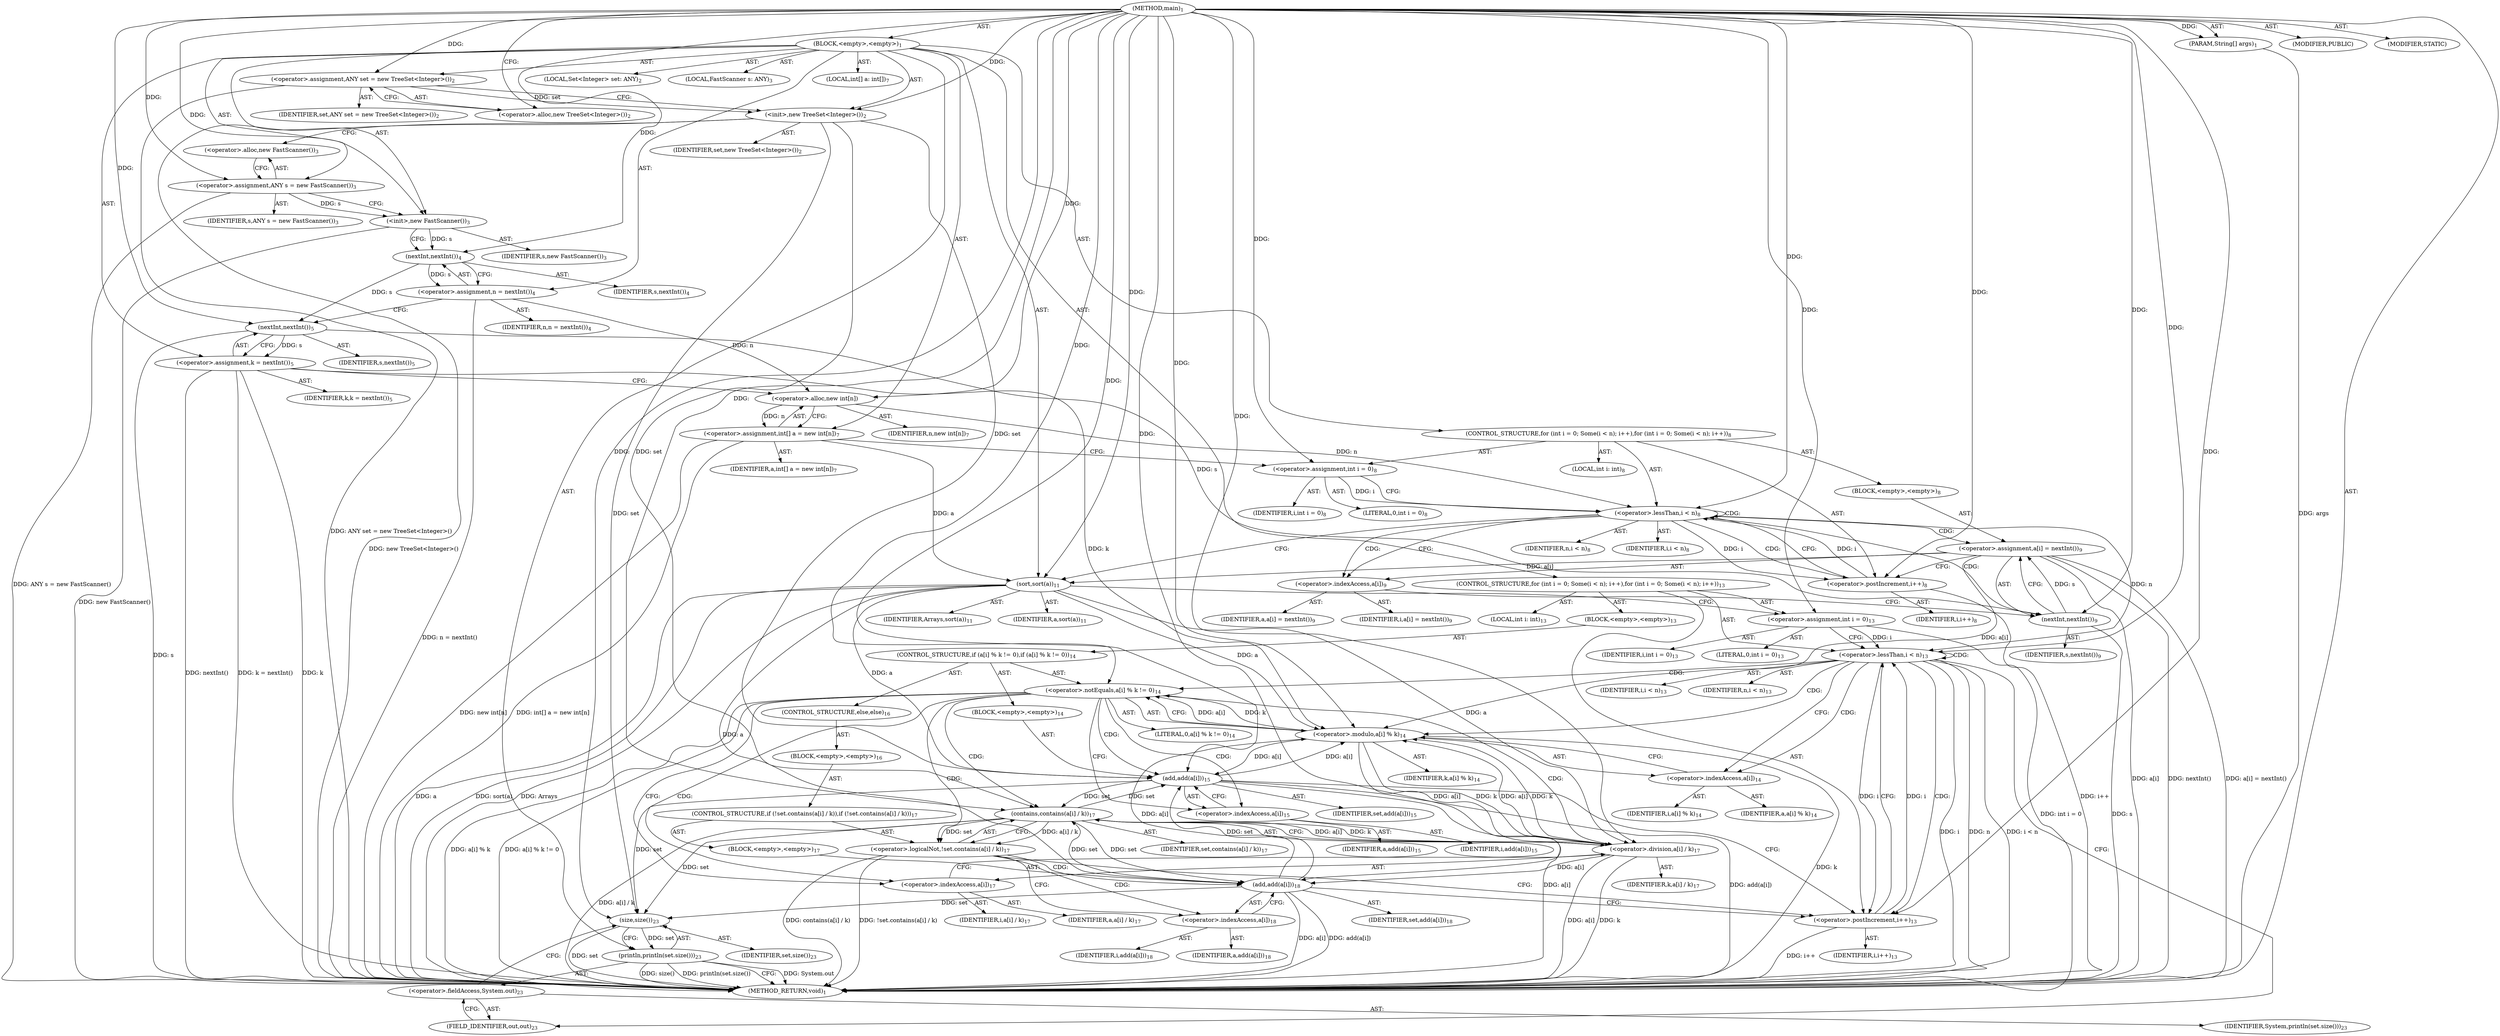 digraph "main" {  
"21" [label = <(METHOD,main)<SUB>1</SUB>> ]
"22" [label = <(PARAM,String[] args)<SUB>1</SUB>> ]
"23" [label = <(BLOCK,&lt;empty&gt;,&lt;empty&gt;)<SUB>1</SUB>> ]
"4" [label = <(LOCAL,Set&lt;Integer&gt; set: ANY)<SUB>2</SUB>> ]
"24" [label = <(&lt;operator&gt;.assignment,ANY set = new TreeSet&lt;Integer&gt;())<SUB>2</SUB>> ]
"25" [label = <(IDENTIFIER,set,ANY set = new TreeSet&lt;Integer&gt;())<SUB>2</SUB>> ]
"26" [label = <(&lt;operator&gt;.alloc,new TreeSet&lt;Integer&gt;())<SUB>2</SUB>> ]
"27" [label = <(&lt;init&gt;,new TreeSet&lt;Integer&gt;())<SUB>2</SUB>> ]
"3" [label = <(IDENTIFIER,set,new TreeSet&lt;Integer&gt;())<SUB>2</SUB>> ]
"6" [label = <(LOCAL,FastScanner s: ANY)<SUB>3</SUB>> ]
"28" [label = <(&lt;operator&gt;.assignment,ANY s = new FastScanner())<SUB>3</SUB>> ]
"29" [label = <(IDENTIFIER,s,ANY s = new FastScanner())<SUB>3</SUB>> ]
"30" [label = <(&lt;operator&gt;.alloc,new FastScanner())<SUB>3</SUB>> ]
"31" [label = <(&lt;init&gt;,new FastScanner())<SUB>3</SUB>> ]
"5" [label = <(IDENTIFIER,s,new FastScanner())<SUB>3</SUB>> ]
"32" [label = <(&lt;operator&gt;.assignment,n = nextInt())<SUB>4</SUB>> ]
"33" [label = <(IDENTIFIER,n,n = nextInt())<SUB>4</SUB>> ]
"34" [label = <(nextInt,nextInt())<SUB>4</SUB>> ]
"35" [label = <(IDENTIFIER,s,nextInt())<SUB>4</SUB>> ]
"36" [label = <(&lt;operator&gt;.assignment,k = nextInt())<SUB>5</SUB>> ]
"37" [label = <(IDENTIFIER,k,k = nextInt())<SUB>5</SUB>> ]
"38" [label = <(nextInt,nextInt())<SUB>5</SUB>> ]
"39" [label = <(IDENTIFIER,s,nextInt())<SUB>5</SUB>> ]
"40" [label = <(LOCAL,int[] a: int[])<SUB>7</SUB>> ]
"41" [label = <(&lt;operator&gt;.assignment,int[] a = new int[n])<SUB>7</SUB>> ]
"42" [label = <(IDENTIFIER,a,int[] a = new int[n])<SUB>7</SUB>> ]
"43" [label = <(&lt;operator&gt;.alloc,new int[n])> ]
"44" [label = <(IDENTIFIER,n,new int[n])<SUB>7</SUB>> ]
"45" [label = <(CONTROL_STRUCTURE,for (int i = 0; Some(i &lt; n); i++),for (int i = 0; Some(i &lt; n); i++))<SUB>8</SUB>> ]
"46" [label = <(LOCAL,int i: int)<SUB>8</SUB>> ]
"47" [label = <(&lt;operator&gt;.assignment,int i = 0)<SUB>8</SUB>> ]
"48" [label = <(IDENTIFIER,i,int i = 0)<SUB>8</SUB>> ]
"49" [label = <(LITERAL,0,int i = 0)<SUB>8</SUB>> ]
"50" [label = <(&lt;operator&gt;.lessThan,i &lt; n)<SUB>8</SUB>> ]
"51" [label = <(IDENTIFIER,i,i &lt; n)<SUB>8</SUB>> ]
"52" [label = <(IDENTIFIER,n,i &lt; n)<SUB>8</SUB>> ]
"53" [label = <(&lt;operator&gt;.postIncrement,i++)<SUB>8</SUB>> ]
"54" [label = <(IDENTIFIER,i,i++)<SUB>8</SUB>> ]
"55" [label = <(BLOCK,&lt;empty&gt;,&lt;empty&gt;)<SUB>8</SUB>> ]
"56" [label = <(&lt;operator&gt;.assignment,a[i] = nextInt())<SUB>9</SUB>> ]
"57" [label = <(&lt;operator&gt;.indexAccess,a[i])<SUB>9</SUB>> ]
"58" [label = <(IDENTIFIER,a,a[i] = nextInt())<SUB>9</SUB>> ]
"59" [label = <(IDENTIFIER,i,a[i] = nextInt())<SUB>9</SUB>> ]
"60" [label = <(nextInt,nextInt())<SUB>9</SUB>> ]
"61" [label = <(IDENTIFIER,s,nextInt())<SUB>9</SUB>> ]
"62" [label = <(sort,sort(a))<SUB>11</SUB>> ]
"63" [label = <(IDENTIFIER,Arrays,sort(a))<SUB>11</SUB>> ]
"64" [label = <(IDENTIFIER,a,sort(a))<SUB>11</SUB>> ]
"65" [label = <(CONTROL_STRUCTURE,for (int i = 0; Some(i &lt; n); i++),for (int i = 0; Some(i &lt; n); i++))<SUB>13</SUB>> ]
"66" [label = <(LOCAL,int i: int)<SUB>13</SUB>> ]
"67" [label = <(&lt;operator&gt;.assignment,int i = 0)<SUB>13</SUB>> ]
"68" [label = <(IDENTIFIER,i,int i = 0)<SUB>13</SUB>> ]
"69" [label = <(LITERAL,0,int i = 0)<SUB>13</SUB>> ]
"70" [label = <(&lt;operator&gt;.lessThan,i &lt; n)<SUB>13</SUB>> ]
"71" [label = <(IDENTIFIER,i,i &lt; n)<SUB>13</SUB>> ]
"72" [label = <(IDENTIFIER,n,i &lt; n)<SUB>13</SUB>> ]
"73" [label = <(&lt;operator&gt;.postIncrement,i++)<SUB>13</SUB>> ]
"74" [label = <(IDENTIFIER,i,i++)<SUB>13</SUB>> ]
"75" [label = <(BLOCK,&lt;empty&gt;,&lt;empty&gt;)<SUB>13</SUB>> ]
"76" [label = <(CONTROL_STRUCTURE,if (a[i] % k != 0),if (a[i] % k != 0))<SUB>14</SUB>> ]
"77" [label = <(&lt;operator&gt;.notEquals,a[i] % k != 0)<SUB>14</SUB>> ]
"78" [label = <(&lt;operator&gt;.modulo,a[i] % k)<SUB>14</SUB>> ]
"79" [label = <(&lt;operator&gt;.indexAccess,a[i])<SUB>14</SUB>> ]
"80" [label = <(IDENTIFIER,a,a[i] % k)<SUB>14</SUB>> ]
"81" [label = <(IDENTIFIER,i,a[i] % k)<SUB>14</SUB>> ]
"82" [label = <(IDENTIFIER,k,a[i] % k)<SUB>14</SUB>> ]
"83" [label = <(LITERAL,0,a[i] % k != 0)<SUB>14</SUB>> ]
"84" [label = <(BLOCK,&lt;empty&gt;,&lt;empty&gt;)<SUB>14</SUB>> ]
"85" [label = <(add,add(a[i]))<SUB>15</SUB>> ]
"86" [label = <(IDENTIFIER,set,add(a[i]))<SUB>15</SUB>> ]
"87" [label = <(&lt;operator&gt;.indexAccess,a[i])<SUB>15</SUB>> ]
"88" [label = <(IDENTIFIER,a,add(a[i]))<SUB>15</SUB>> ]
"89" [label = <(IDENTIFIER,i,add(a[i]))<SUB>15</SUB>> ]
"90" [label = <(CONTROL_STRUCTURE,else,else)<SUB>16</SUB>> ]
"91" [label = <(BLOCK,&lt;empty&gt;,&lt;empty&gt;)<SUB>16</SUB>> ]
"92" [label = <(CONTROL_STRUCTURE,if (!set.contains(a[i] / k)),if (!set.contains(a[i] / k)))<SUB>17</SUB>> ]
"93" [label = <(&lt;operator&gt;.logicalNot,!set.contains(a[i] / k))<SUB>17</SUB>> ]
"94" [label = <(contains,contains(a[i] / k))<SUB>17</SUB>> ]
"95" [label = <(IDENTIFIER,set,contains(a[i] / k))<SUB>17</SUB>> ]
"96" [label = <(&lt;operator&gt;.division,a[i] / k)<SUB>17</SUB>> ]
"97" [label = <(&lt;operator&gt;.indexAccess,a[i])<SUB>17</SUB>> ]
"98" [label = <(IDENTIFIER,a,a[i] / k)<SUB>17</SUB>> ]
"99" [label = <(IDENTIFIER,i,a[i] / k)<SUB>17</SUB>> ]
"100" [label = <(IDENTIFIER,k,a[i] / k)<SUB>17</SUB>> ]
"101" [label = <(BLOCK,&lt;empty&gt;,&lt;empty&gt;)<SUB>17</SUB>> ]
"102" [label = <(add,add(a[i]))<SUB>18</SUB>> ]
"103" [label = <(IDENTIFIER,set,add(a[i]))<SUB>18</SUB>> ]
"104" [label = <(&lt;operator&gt;.indexAccess,a[i])<SUB>18</SUB>> ]
"105" [label = <(IDENTIFIER,a,add(a[i]))<SUB>18</SUB>> ]
"106" [label = <(IDENTIFIER,i,add(a[i]))<SUB>18</SUB>> ]
"107" [label = <(println,println(set.size()))<SUB>23</SUB>> ]
"108" [label = <(&lt;operator&gt;.fieldAccess,System.out)<SUB>23</SUB>> ]
"109" [label = <(IDENTIFIER,System,println(set.size()))<SUB>23</SUB>> ]
"110" [label = <(FIELD_IDENTIFIER,out,out)<SUB>23</SUB>> ]
"111" [label = <(size,size())<SUB>23</SUB>> ]
"112" [label = <(IDENTIFIER,set,size())<SUB>23</SUB>> ]
"113" [label = <(MODIFIER,PUBLIC)> ]
"114" [label = <(MODIFIER,STATIC)> ]
"115" [label = <(METHOD_RETURN,void)<SUB>1</SUB>> ]
  "21" -> "22"  [ label = "AST: "] 
  "21" -> "23"  [ label = "AST: "] 
  "21" -> "113"  [ label = "AST: "] 
  "21" -> "114"  [ label = "AST: "] 
  "21" -> "115"  [ label = "AST: "] 
  "23" -> "4"  [ label = "AST: "] 
  "23" -> "24"  [ label = "AST: "] 
  "23" -> "27"  [ label = "AST: "] 
  "23" -> "6"  [ label = "AST: "] 
  "23" -> "28"  [ label = "AST: "] 
  "23" -> "31"  [ label = "AST: "] 
  "23" -> "32"  [ label = "AST: "] 
  "23" -> "36"  [ label = "AST: "] 
  "23" -> "40"  [ label = "AST: "] 
  "23" -> "41"  [ label = "AST: "] 
  "23" -> "45"  [ label = "AST: "] 
  "23" -> "62"  [ label = "AST: "] 
  "23" -> "65"  [ label = "AST: "] 
  "23" -> "107"  [ label = "AST: "] 
  "24" -> "25"  [ label = "AST: "] 
  "24" -> "26"  [ label = "AST: "] 
  "27" -> "3"  [ label = "AST: "] 
  "28" -> "29"  [ label = "AST: "] 
  "28" -> "30"  [ label = "AST: "] 
  "31" -> "5"  [ label = "AST: "] 
  "32" -> "33"  [ label = "AST: "] 
  "32" -> "34"  [ label = "AST: "] 
  "34" -> "35"  [ label = "AST: "] 
  "36" -> "37"  [ label = "AST: "] 
  "36" -> "38"  [ label = "AST: "] 
  "38" -> "39"  [ label = "AST: "] 
  "41" -> "42"  [ label = "AST: "] 
  "41" -> "43"  [ label = "AST: "] 
  "43" -> "44"  [ label = "AST: "] 
  "45" -> "46"  [ label = "AST: "] 
  "45" -> "47"  [ label = "AST: "] 
  "45" -> "50"  [ label = "AST: "] 
  "45" -> "53"  [ label = "AST: "] 
  "45" -> "55"  [ label = "AST: "] 
  "47" -> "48"  [ label = "AST: "] 
  "47" -> "49"  [ label = "AST: "] 
  "50" -> "51"  [ label = "AST: "] 
  "50" -> "52"  [ label = "AST: "] 
  "53" -> "54"  [ label = "AST: "] 
  "55" -> "56"  [ label = "AST: "] 
  "56" -> "57"  [ label = "AST: "] 
  "56" -> "60"  [ label = "AST: "] 
  "57" -> "58"  [ label = "AST: "] 
  "57" -> "59"  [ label = "AST: "] 
  "60" -> "61"  [ label = "AST: "] 
  "62" -> "63"  [ label = "AST: "] 
  "62" -> "64"  [ label = "AST: "] 
  "65" -> "66"  [ label = "AST: "] 
  "65" -> "67"  [ label = "AST: "] 
  "65" -> "70"  [ label = "AST: "] 
  "65" -> "73"  [ label = "AST: "] 
  "65" -> "75"  [ label = "AST: "] 
  "67" -> "68"  [ label = "AST: "] 
  "67" -> "69"  [ label = "AST: "] 
  "70" -> "71"  [ label = "AST: "] 
  "70" -> "72"  [ label = "AST: "] 
  "73" -> "74"  [ label = "AST: "] 
  "75" -> "76"  [ label = "AST: "] 
  "76" -> "77"  [ label = "AST: "] 
  "76" -> "84"  [ label = "AST: "] 
  "76" -> "90"  [ label = "AST: "] 
  "77" -> "78"  [ label = "AST: "] 
  "77" -> "83"  [ label = "AST: "] 
  "78" -> "79"  [ label = "AST: "] 
  "78" -> "82"  [ label = "AST: "] 
  "79" -> "80"  [ label = "AST: "] 
  "79" -> "81"  [ label = "AST: "] 
  "84" -> "85"  [ label = "AST: "] 
  "85" -> "86"  [ label = "AST: "] 
  "85" -> "87"  [ label = "AST: "] 
  "87" -> "88"  [ label = "AST: "] 
  "87" -> "89"  [ label = "AST: "] 
  "90" -> "91"  [ label = "AST: "] 
  "91" -> "92"  [ label = "AST: "] 
  "92" -> "93"  [ label = "AST: "] 
  "92" -> "101"  [ label = "AST: "] 
  "93" -> "94"  [ label = "AST: "] 
  "94" -> "95"  [ label = "AST: "] 
  "94" -> "96"  [ label = "AST: "] 
  "96" -> "97"  [ label = "AST: "] 
  "96" -> "100"  [ label = "AST: "] 
  "97" -> "98"  [ label = "AST: "] 
  "97" -> "99"  [ label = "AST: "] 
  "101" -> "102"  [ label = "AST: "] 
  "102" -> "103"  [ label = "AST: "] 
  "102" -> "104"  [ label = "AST: "] 
  "104" -> "105"  [ label = "AST: "] 
  "104" -> "106"  [ label = "AST: "] 
  "107" -> "108"  [ label = "AST: "] 
  "107" -> "111"  [ label = "AST: "] 
  "108" -> "109"  [ label = "AST: "] 
  "108" -> "110"  [ label = "AST: "] 
  "111" -> "112"  [ label = "AST: "] 
  "24" -> "27"  [ label = "CFG: "] 
  "27" -> "30"  [ label = "CFG: "] 
  "28" -> "31"  [ label = "CFG: "] 
  "31" -> "34"  [ label = "CFG: "] 
  "32" -> "38"  [ label = "CFG: "] 
  "36" -> "43"  [ label = "CFG: "] 
  "41" -> "47"  [ label = "CFG: "] 
  "62" -> "67"  [ label = "CFG: "] 
  "107" -> "115"  [ label = "CFG: "] 
  "26" -> "24"  [ label = "CFG: "] 
  "30" -> "28"  [ label = "CFG: "] 
  "34" -> "32"  [ label = "CFG: "] 
  "38" -> "36"  [ label = "CFG: "] 
  "43" -> "41"  [ label = "CFG: "] 
  "47" -> "50"  [ label = "CFG: "] 
  "50" -> "57"  [ label = "CFG: "] 
  "50" -> "62"  [ label = "CFG: "] 
  "53" -> "50"  [ label = "CFG: "] 
  "67" -> "70"  [ label = "CFG: "] 
  "70" -> "79"  [ label = "CFG: "] 
  "70" -> "110"  [ label = "CFG: "] 
  "73" -> "70"  [ label = "CFG: "] 
  "108" -> "111"  [ label = "CFG: "] 
  "111" -> "107"  [ label = "CFG: "] 
  "56" -> "53"  [ label = "CFG: "] 
  "110" -> "108"  [ label = "CFG: "] 
  "57" -> "60"  [ label = "CFG: "] 
  "60" -> "56"  [ label = "CFG: "] 
  "77" -> "87"  [ label = "CFG: "] 
  "77" -> "97"  [ label = "CFG: "] 
  "78" -> "77"  [ label = "CFG: "] 
  "85" -> "73"  [ label = "CFG: "] 
  "79" -> "78"  [ label = "CFG: "] 
  "87" -> "85"  [ label = "CFG: "] 
  "93" -> "104"  [ label = "CFG: "] 
  "93" -> "73"  [ label = "CFG: "] 
  "94" -> "93"  [ label = "CFG: "] 
  "102" -> "73"  [ label = "CFG: "] 
  "96" -> "94"  [ label = "CFG: "] 
  "104" -> "102"  [ label = "CFG: "] 
  "97" -> "96"  [ label = "CFG: "] 
  "21" -> "26"  [ label = "CFG: "] 
  "22" -> "115"  [ label = "DDG: args"] 
  "24" -> "115"  [ label = "DDG: ANY set = new TreeSet&lt;Integer&gt;()"] 
  "27" -> "115"  [ label = "DDG: new TreeSet&lt;Integer&gt;()"] 
  "28" -> "115"  [ label = "DDG: ANY s = new FastScanner()"] 
  "31" -> "115"  [ label = "DDG: new FastScanner()"] 
  "32" -> "115"  [ label = "DDG: n = nextInt()"] 
  "36" -> "115"  [ label = "DDG: k"] 
  "38" -> "115"  [ label = "DDG: s"] 
  "36" -> "115"  [ label = "DDG: nextInt()"] 
  "36" -> "115"  [ label = "DDG: k = nextInt()"] 
  "41" -> "115"  [ label = "DDG: new int[n]"] 
  "41" -> "115"  [ label = "DDG: int[] a = new int[n]"] 
  "62" -> "115"  [ label = "DDG: a"] 
  "62" -> "115"  [ label = "DDG: sort(a)"] 
  "67" -> "115"  [ label = "DDG: int i = 0"] 
  "70" -> "115"  [ label = "DDG: i"] 
  "70" -> "115"  [ label = "DDG: n"] 
  "70" -> "115"  [ label = "DDG: i &lt; n"] 
  "107" -> "115"  [ label = "DDG: System.out"] 
  "111" -> "115"  [ label = "DDG: set"] 
  "107" -> "115"  [ label = "DDG: size()"] 
  "107" -> "115"  [ label = "DDG: println(set.size())"] 
  "78" -> "115"  [ label = "DDG: k"] 
  "77" -> "115"  [ label = "DDG: a[i] % k"] 
  "77" -> "115"  [ label = "DDG: a[i] % k != 0"] 
  "96" -> "115"  [ label = "DDG: a[i]"] 
  "96" -> "115"  [ label = "DDG: k"] 
  "94" -> "115"  [ label = "DDG: a[i] / k"] 
  "93" -> "115"  [ label = "DDG: contains(a[i] / k)"] 
  "93" -> "115"  [ label = "DDG: !set.contains(a[i] / k)"] 
  "102" -> "115"  [ label = "DDG: a[i]"] 
  "102" -> "115"  [ label = "DDG: add(a[i])"] 
  "85" -> "115"  [ label = "DDG: a[i]"] 
  "85" -> "115"  [ label = "DDG: add(a[i])"] 
  "73" -> "115"  [ label = "DDG: i++"] 
  "56" -> "115"  [ label = "DDG: a[i]"] 
  "60" -> "115"  [ label = "DDG: s"] 
  "56" -> "115"  [ label = "DDG: nextInt()"] 
  "56" -> "115"  [ label = "DDG: a[i] = nextInt()"] 
  "53" -> "115"  [ label = "DDG: i++"] 
  "62" -> "115"  [ label = "DDG: Arrays"] 
  "21" -> "22"  [ label = "DDG: "] 
  "21" -> "24"  [ label = "DDG: "] 
  "21" -> "28"  [ label = "DDG: "] 
  "34" -> "32"  [ label = "DDG: s"] 
  "38" -> "36"  [ label = "DDG: s"] 
  "43" -> "41"  [ label = "DDG: n"] 
  "24" -> "27"  [ label = "DDG: set"] 
  "21" -> "27"  [ label = "DDG: "] 
  "28" -> "31"  [ label = "DDG: s"] 
  "21" -> "31"  [ label = "DDG: "] 
  "21" -> "47"  [ label = "DDG: "] 
  "21" -> "62"  [ label = "DDG: "] 
  "41" -> "62"  [ label = "DDG: a"] 
  "56" -> "62"  [ label = "DDG: a[i]"] 
  "21" -> "67"  [ label = "DDG: "] 
  "111" -> "107"  [ label = "DDG: set"] 
  "31" -> "34"  [ label = "DDG: s"] 
  "21" -> "34"  [ label = "DDG: "] 
  "34" -> "38"  [ label = "DDG: s"] 
  "21" -> "38"  [ label = "DDG: "] 
  "32" -> "43"  [ label = "DDG: n"] 
  "21" -> "43"  [ label = "DDG: "] 
  "47" -> "50"  [ label = "DDG: i"] 
  "53" -> "50"  [ label = "DDG: i"] 
  "21" -> "50"  [ label = "DDG: "] 
  "43" -> "50"  [ label = "DDG: n"] 
  "50" -> "53"  [ label = "DDG: i"] 
  "21" -> "53"  [ label = "DDG: "] 
  "60" -> "56"  [ label = "DDG: s"] 
  "67" -> "70"  [ label = "DDG: i"] 
  "73" -> "70"  [ label = "DDG: i"] 
  "21" -> "70"  [ label = "DDG: "] 
  "50" -> "70"  [ label = "DDG: n"] 
  "70" -> "73"  [ label = "DDG: i"] 
  "21" -> "73"  [ label = "DDG: "] 
  "27" -> "111"  [ label = "DDG: set"] 
  "94" -> "111"  [ label = "DDG: set"] 
  "102" -> "111"  [ label = "DDG: set"] 
  "85" -> "111"  [ label = "DDG: set"] 
  "21" -> "111"  [ label = "DDG: "] 
  "38" -> "60"  [ label = "DDG: s"] 
  "21" -> "60"  [ label = "DDG: "] 
  "78" -> "77"  [ label = "DDG: a[i]"] 
  "78" -> "77"  [ label = "DDG: k"] 
  "21" -> "77"  [ label = "DDG: "] 
  "62" -> "78"  [ label = "DDG: a"] 
  "96" -> "78"  [ label = "DDG: a[i]"] 
  "102" -> "78"  [ label = "DDG: a[i]"] 
  "85" -> "78"  [ label = "DDG: a[i]"] 
  "56" -> "78"  [ label = "DDG: a[i]"] 
  "36" -> "78"  [ label = "DDG: k"] 
  "96" -> "78"  [ label = "DDG: k"] 
  "21" -> "78"  [ label = "DDG: "] 
  "27" -> "85"  [ label = "DDG: set"] 
  "94" -> "85"  [ label = "DDG: set"] 
  "102" -> "85"  [ label = "DDG: set"] 
  "21" -> "85"  [ label = "DDG: "] 
  "62" -> "85"  [ label = "DDG: a"] 
  "78" -> "85"  [ label = "DDG: a[i]"] 
  "94" -> "93"  [ label = "DDG: set"] 
  "94" -> "93"  [ label = "DDG: a[i] / k"] 
  "27" -> "94"  [ label = "DDG: set"] 
  "102" -> "94"  [ label = "DDG: set"] 
  "85" -> "94"  [ label = "DDG: set"] 
  "21" -> "94"  [ label = "DDG: "] 
  "96" -> "94"  [ label = "DDG: a[i]"] 
  "96" -> "94"  [ label = "DDG: k"] 
  "94" -> "102"  [ label = "DDG: set"] 
  "21" -> "102"  [ label = "DDG: "] 
  "62" -> "102"  [ label = "DDG: a"] 
  "96" -> "102"  [ label = "DDG: a[i]"] 
  "62" -> "96"  [ label = "DDG: a"] 
  "78" -> "96"  [ label = "DDG: a[i]"] 
  "78" -> "96"  [ label = "DDG: k"] 
  "21" -> "96"  [ label = "DDG: "] 
  "50" -> "60"  [ label = "CDG: "] 
  "50" -> "57"  [ label = "CDG: "] 
  "50" -> "53"  [ label = "CDG: "] 
  "50" -> "56"  [ label = "CDG: "] 
  "50" -> "50"  [ label = "CDG: "] 
  "70" -> "73"  [ label = "CDG: "] 
  "70" -> "77"  [ label = "CDG: "] 
  "70" -> "70"  [ label = "CDG: "] 
  "70" -> "78"  [ label = "CDG: "] 
  "70" -> "79"  [ label = "CDG: "] 
  "77" -> "94"  [ label = "CDG: "] 
  "77" -> "96"  [ label = "CDG: "] 
  "77" -> "85"  [ label = "CDG: "] 
  "77" -> "87"  [ label = "CDG: "] 
  "77" -> "97"  [ label = "CDG: "] 
  "77" -> "93"  [ label = "CDG: "] 
  "93" -> "102"  [ label = "CDG: "] 
  "93" -> "104"  [ label = "CDG: "] 
}
